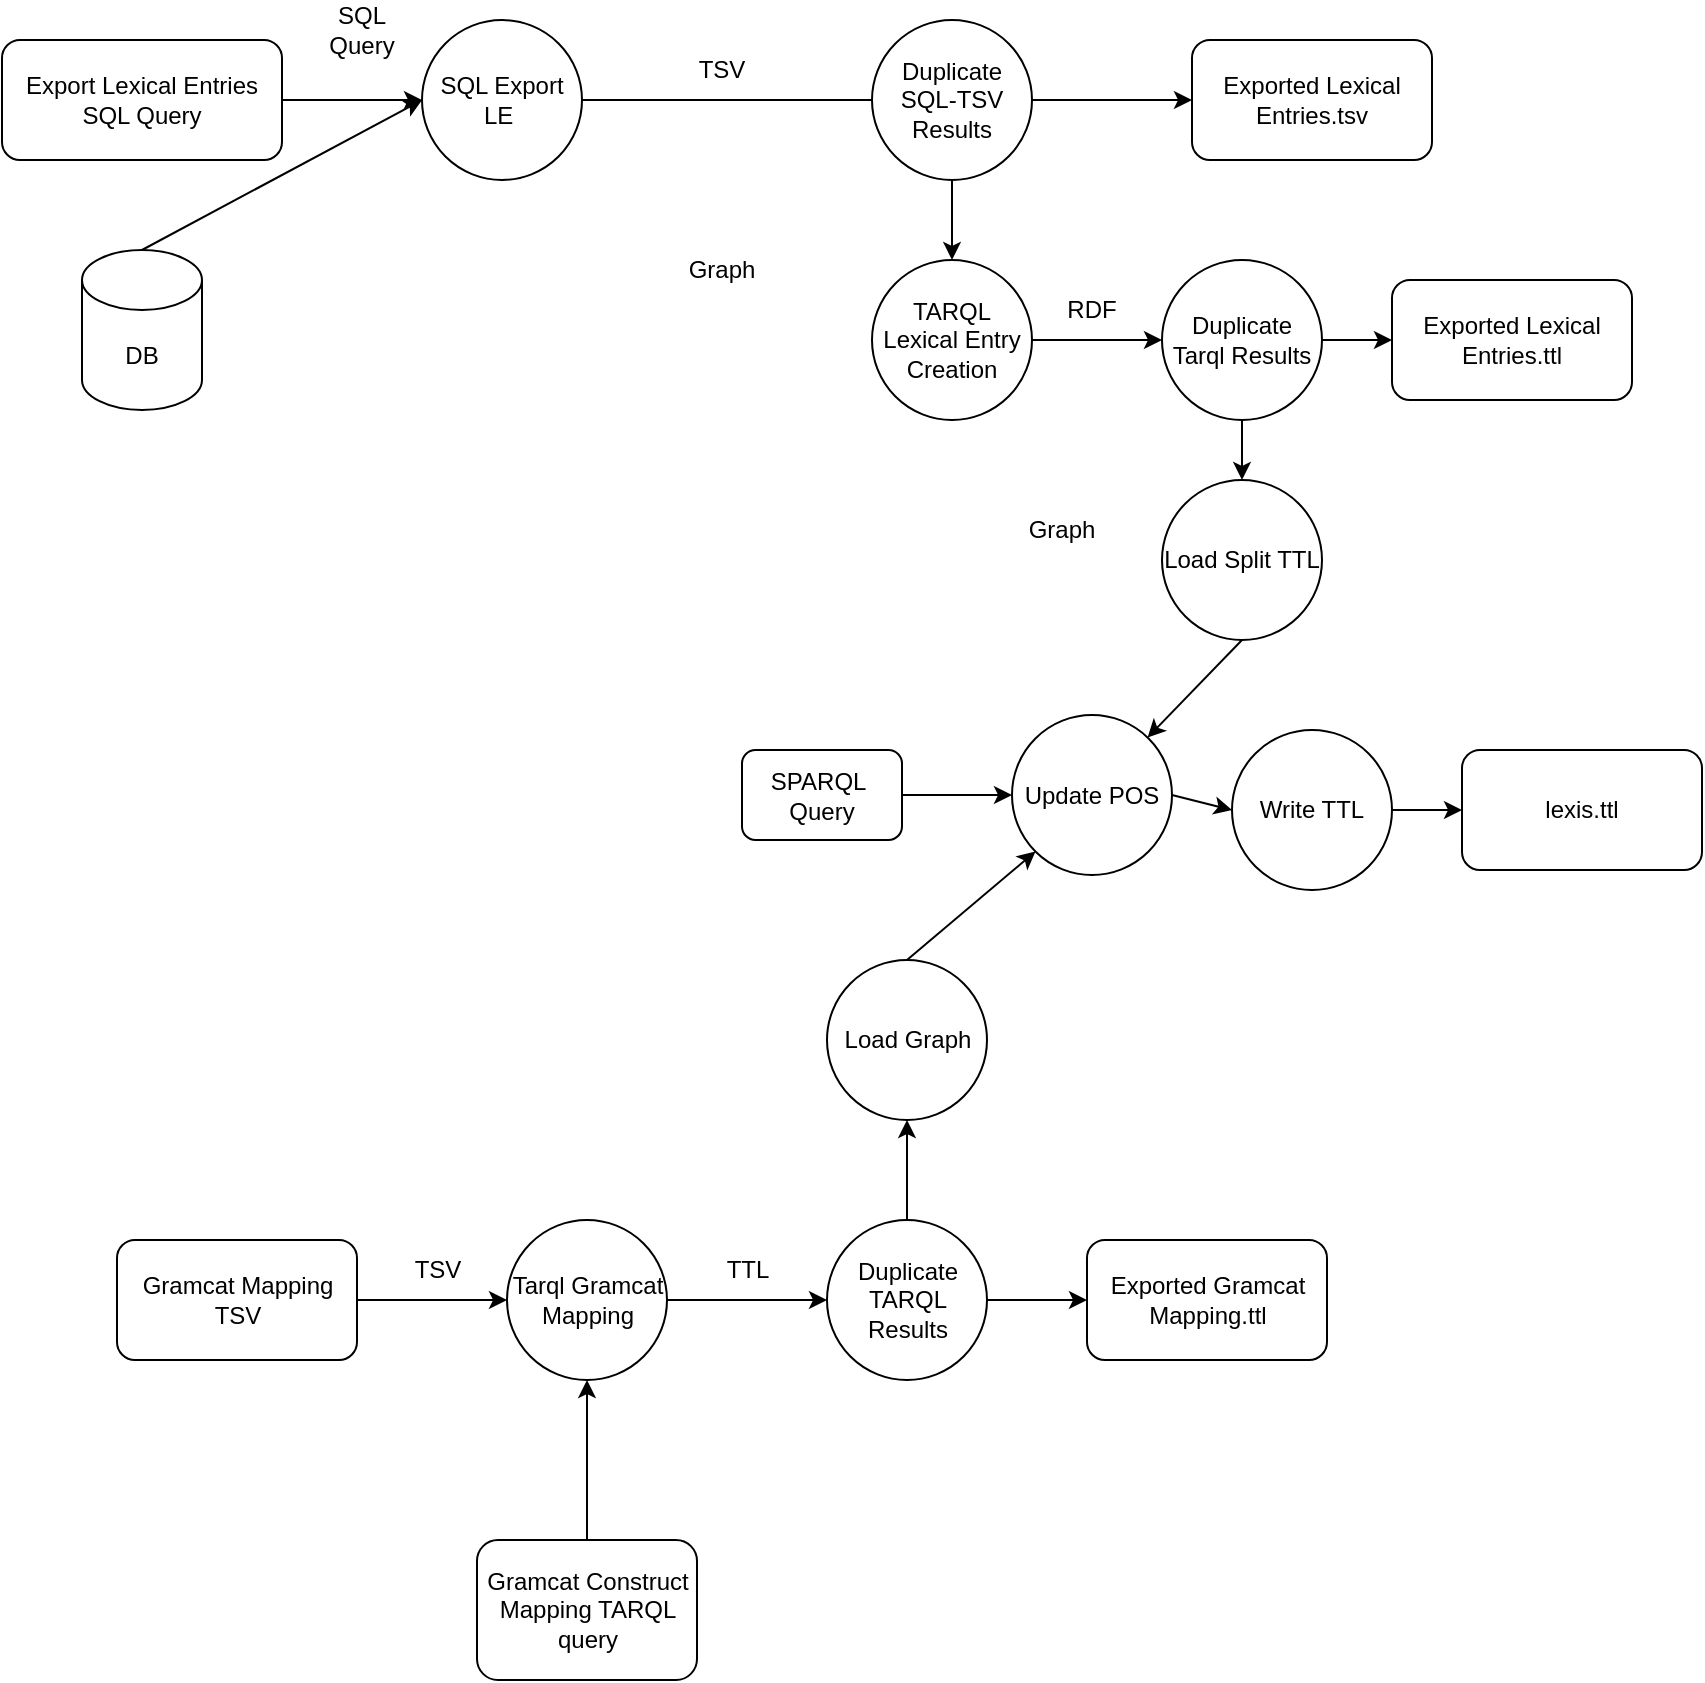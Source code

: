 <mxfile version="18.1.3" type="device"><diagram id="C5RBs43oDa-KdzZeNtuy" name="Page-1"><mxGraphModel dx="1422" dy="881" grid="1" gridSize="10" guides="1" tooltips="1" connect="1" arrows="1" fold="1" page="1" pageScale="1" pageWidth="827" pageHeight="1169" math="0" shadow="0"><root><mxCell id="WIyWlLk6GJQsqaUBKTNV-0"/><mxCell id="WIyWlLk6GJQsqaUBKTNV-1" parent="WIyWlLk6GJQsqaUBKTNV-0"/><mxCell id="Vn_h_MoExx-qiumS3Dcx-4" value="SQL Export LE&amp;nbsp;" style="ellipse;whiteSpace=wrap;html=1;aspect=fixed;" parent="WIyWlLk6GJQsqaUBKTNV-1" vertex="1"><mxGeometry x="220" y="30" width="80" height="80" as="geometry"/></mxCell><mxCell id="Vn_h_MoExx-qiumS3Dcx-5" value="" style="endArrow=classic;html=1;rounded=0;exitX=1;exitY=0.5;exitDx=0;exitDy=0;entryX=0;entryY=0.5;entryDx=0;entryDy=0;" parent="WIyWlLk6GJQsqaUBKTNV-1" source="Vn_h_MoExx-qiumS3Dcx-33" target="Vn_h_MoExx-qiumS3Dcx-4" edge="1"><mxGeometry width="50" height="50" relative="1" as="geometry"><mxPoint x="130" y="120" as="sourcePoint"/><mxPoint x="220" y="120" as="targetPoint"/></mxGeometry></mxCell><mxCell id="Vn_h_MoExx-qiumS3Dcx-6" value="SQL Query" style="text;html=1;strokeColor=none;fillColor=none;align=center;verticalAlign=middle;whiteSpace=wrap;rounded=0;" parent="WIyWlLk6GJQsqaUBKTNV-1" vertex="1"><mxGeometry x="160" y="20" width="60" height="30" as="geometry"/></mxCell><mxCell id="Vn_h_MoExx-qiumS3Dcx-7" value="Update POS" style="ellipse;whiteSpace=wrap;html=1;aspect=fixed;" parent="WIyWlLk6GJQsqaUBKTNV-1" vertex="1"><mxGeometry x="515" y="377.5" width="80" height="80" as="geometry"/></mxCell><mxCell id="Vn_h_MoExx-qiumS3Dcx-10" value="SPARQL&amp;nbsp; Query" style="rounded=1;whiteSpace=wrap;html=1;" parent="WIyWlLk6GJQsqaUBKTNV-1" vertex="1"><mxGeometry x="380" y="395" width="80" height="45" as="geometry"/></mxCell><mxCell id="Vn_h_MoExx-qiumS3Dcx-11" value="" style="endArrow=classic;html=1;rounded=0;exitX=1;exitY=0.5;exitDx=0;exitDy=0;entryX=0;entryY=0.5;entryDx=0;entryDy=0;" parent="WIyWlLk6GJQsqaUBKTNV-1" source="Vn_h_MoExx-qiumS3Dcx-10" target="Vn_h_MoExx-qiumS3Dcx-7" edge="1"><mxGeometry width="50" height="50" relative="1" as="geometry"><mxPoint x="540" y="220" as="sourcePoint"/><mxPoint x="590" y="170" as="targetPoint"/><Array as="points"/></mxGeometry></mxCell><mxCell id="Vn_h_MoExx-qiumS3Dcx-14" value="Write TTL" style="ellipse;whiteSpace=wrap;html=1;aspect=fixed;" parent="WIyWlLk6GJQsqaUBKTNV-1" vertex="1"><mxGeometry x="625" y="385" width="80" height="80" as="geometry"/></mxCell><mxCell id="Vn_h_MoExx-qiumS3Dcx-15" value="Tarql Gramcat Mapping" style="ellipse;whiteSpace=wrap;html=1;aspect=fixed;" parent="WIyWlLk6GJQsqaUBKTNV-1" vertex="1"><mxGeometry x="262.5" y="630" width="80" height="80" as="geometry"/></mxCell><mxCell id="Vn_h_MoExx-qiumS3Dcx-16" value="" style="endArrow=classic;html=1;rounded=0;exitX=1;exitY=0.5;exitDx=0;exitDy=0;entryX=0;entryY=0.5;entryDx=0;entryDy=0;" parent="WIyWlLk6GJQsqaUBKTNV-1" source="Vn_h_MoExx-qiumS3Dcx-34" target="Vn_h_MoExx-qiumS3Dcx-15" edge="1"><mxGeometry width="50" height="50" relative="1" as="geometry"><mxPoint x="107.5" y="475" as="sourcePoint"/><mxPoint x="567.5" y="315" as="targetPoint"/></mxGeometry></mxCell><mxCell id="Vn_h_MoExx-qiumS3Dcx-17" value="TSV" style="text;html=1;strokeColor=none;fillColor=none;align=center;verticalAlign=middle;whiteSpace=wrap;rounded=0;" parent="WIyWlLk6GJQsqaUBKTNV-1" vertex="1"><mxGeometry x="197.5" y="640" width="60" height="30" as="geometry"/></mxCell><mxCell id="Vn_h_MoExx-qiumS3Dcx-18" value="Gramcat Construct Mapping TARQL query&lt;br&gt;" style="rounded=1;whiteSpace=wrap;html=1;" parent="WIyWlLk6GJQsqaUBKTNV-1" vertex="1"><mxGeometry x="247.5" y="790" width="110" height="70" as="geometry"/></mxCell><mxCell id="Vn_h_MoExx-qiumS3Dcx-19" value="" style="endArrow=classic;html=1;rounded=0;entryX=0.5;entryY=1;entryDx=0;entryDy=0;" parent="WIyWlLk6GJQsqaUBKTNV-1" source="Vn_h_MoExx-qiumS3Dcx-18" target="Vn_h_MoExx-qiumS3Dcx-15" edge="1"><mxGeometry width="50" height="50" relative="1" as="geometry"><mxPoint x="302.5" y="775" as="sourcePoint"/><mxPoint x="632.5" y="630" as="targetPoint"/></mxGeometry></mxCell><mxCell id="Vn_h_MoExx-qiumS3Dcx-20" value="Duplicate TARQL Results" style="ellipse;whiteSpace=wrap;html=1;aspect=fixed;" parent="WIyWlLk6GJQsqaUBKTNV-1" vertex="1"><mxGeometry x="422.5" y="630" width="80" height="80" as="geometry"/></mxCell><mxCell id="Vn_h_MoExx-qiumS3Dcx-22" value="" style="endArrow=classic;html=1;rounded=0;exitX=0.5;exitY=0;exitDx=0;exitDy=0;entryX=0.5;entryY=1;entryDx=0;entryDy=0;" parent="WIyWlLk6GJQsqaUBKTNV-1" source="Vn_h_MoExx-qiumS3Dcx-20" target="Vn_h_MoExx-qiumS3Dcx-40" edge="1"><mxGeometry width="50" height="50" relative="1" as="geometry"><mxPoint x="605" y="465" as="sourcePoint"/><mxPoint x="655" y="415" as="targetPoint"/></mxGeometry></mxCell><mxCell id="Vn_h_MoExx-qiumS3Dcx-24" value="" style="endArrow=classic;html=1;rounded=0;exitX=1;exitY=0.5;exitDx=0;exitDy=0;entryX=0;entryY=0.5;entryDx=0;entryDy=0;" parent="WIyWlLk6GJQsqaUBKTNV-1" source="Vn_h_MoExx-qiumS3Dcx-15" target="Vn_h_MoExx-qiumS3Dcx-20" edge="1"><mxGeometry width="50" height="50" relative="1" as="geometry"><mxPoint x="582.5" y="570" as="sourcePoint"/><mxPoint x="632.5" y="520" as="targetPoint"/></mxGeometry></mxCell><mxCell id="Vn_h_MoExx-qiumS3Dcx-25" value="TTL" style="text;html=1;strokeColor=none;fillColor=none;align=center;verticalAlign=middle;whiteSpace=wrap;rounded=0;" parent="WIyWlLk6GJQsqaUBKTNV-1" vertex="1"><mxGeometry x="352.5" y="640" width="60" height="30" as="geometry"/></mxCell><mxCell id="Vn_h_MoExx-qiumS3Dcx-26" value="" style="endArrow=classic;html=1;rounded=0;" parent="WIyWlLk6GJQsqaUBKTNV-1" source="Vn_h_MoExx-qiumS3Dcx-4" edge="1"><mxGeometry width="50" height="50" relative="1" as="geometry"><mxPoint x="540" y="270" as="sourcePoint"/><mxPoint x="460" y="70" as="targetPoint"/></mxGeometry></mxCell><mxCell id="Vn_h_MoExx-qiumS3Dcx-27" value="" style="endArrow=classic;html=1;rounded=0;entryX=0;entryY=0.5;entryDx=0;entryDy=0;exitX=1;exitY=0.5;exitDx=0;exitDy=0;" parent="WIyWlLk6GJQsqaUBKTNV-1" source="Vn_h_MoExx-qiumS3Dcx-7" target="Vn_h_MoExx-qiumS3Dcx-14" edge="1"><mxGeometry width="50" height="50" relative="1" as="geometry"><mxPoint x="370.726" y="342.99" as="sourcePoint"/><mxPoint x="476.716" y="396.716" as="targetPoint"/></mxGeometry></mxCell><mxCell id="Vn_h_MoExx-qiumS3Dcx-31" value="" style="endArrow=classic;html=1;rounded=0;exitX=1;exitY=0.5;exitDx=0;exitDy=0;entryX=0;entryY=0.5;entryDx=0;entryDy=0;" parent="WIyWlLk6GJQsqaUBKTNV-1" source="Vn_h_MoExx-qiumS3Dcx-14" target="Vn_h_MoExx-qiumS3Dcx-35" edge="1"><mxGeometry width="50" height="50" relative="1" as="geometry"><mxPoint x="415" y="425" as="sourcePoint"/><mxPoint x="775" y="415" as="targetPoint"/></mxGeometry></mxCell><mxCell id="Vn_h_MoExx-qiumS3Dcx-33" value="Export Lexical Entries SQL Query" style="rounded=1;whiteSpace=wrap;html=1;" parent="WIyWlLk6GJQsqaUBKTNV-1" vertex="1"><mxGeometry x="10" y="40" width="140" height="60" as="geometry"/></mxCell><mxCell id="Vn_h_MoExx-qiumS3Dcx-34" value="Gramcat Mapping TSV" style="rounded=1;whiteSpace=wrap;html=1;" parent="WIyWlLk6GJQsqaUBKTNV-1" vertex="1"><mxGeometry x="67.5" y="640" width="120" height="60" as="geometry"/></mxCell><mxCell id="Vn_h_MoExx-qiumS3Dcx-35" value="lexis.ttl" style="rounded=1;whiteSpace=wrap;html=1;" parent="WIyWlLk6GJQsqaUBKTNV-1" vertex="1"><mxGeometry x="740" y="395" width="120" height="60" as="geometry"/></mxCell><mxCell id="Vn_h_MoExx-qiumS3Dcx-36" value="DB" style="shape=cylinder3;whiteSpace=wrap;html=1;boundedLbl=1;backgroundOutline=1;size=15;" parent="WIyWlLk6GJQsqaUBKTNV-1" vertex="1"><mxGeometry x="50" y="145" width="60" height="80" as="geometry"/></mxCell><mxCell id="Vn_h_MoExx-qiumS3Dcx-37" value="" style="endArrow=classic;html=1;rounded=0;exitX=0.5;exitY=0;exitDx=0;exitDy=0;exitPerimeter=0;entryX=0;entryY=0.5;entryDx=0;entryDy=0;" parent="WIyWlLk6GJQsqaUBKTNV-1" source="Vn_h_MoExx-qiumS3Dcx-36" target="Vn_h_MoExx-qiumS3Dcx-4" edge="1"><mxGeometry width="50" height="50" relative="1" as="geometry"><mxPoint x="550" y="310" as="sourcePoint"/><mxPoint x="220" y="120" as="targetPoint"/></mxGeometry></mxCell><mxCell id="Vn_h_MoExx-qiumS3Dcx-38" value="Load Split TTL" style="ellipse;whiteSpace=wrap;html=1;aspect=fixed;" parent="WIyWlLk6GJQsqaUBKTNV-1" vertex="1"><mxGeometry x="590" y="260" width="80" height="80" as="geometry"/></mxCell><mxCell id="Vn_h_MoExx-qiumS3Dcx-39" value="TSV" style="text;html=1;strokeColor=none;fillColor=none;align=center;verticalAlign=middle;whiteSpace=wrap;rounded=0;" parent="WIyWlLk6GJQsqaUBKTNV-1" vertex="1"><mxGeometry x="340" y="40" width="60" height="30" as="geometry"/></mxCell><mxCell id="Vn_h_MoExx-qiumS3Dcx-40" value="Load Graph" style="ellipse;whiteSpace=wrap;html=1;aspect=fixed;" parent="WIyWlLk6GJQsqaUBKTNV-1" vertex="1"><mxGeometry x="422.5" y="500" width="80" height="80" as="geometry"/></mxCell><mxCell id="Vn_h_MoExx-qiumS3Dcx-43" value="" style="endArrow=classic;html=1;rounded=0;exitX=0.5;exitY=1;exitDx=0;exitDy=0;" parent="WIyWlLk6GJQsqaUBKTNV-1" source="Vn_h_MoExx-qiumS3Dcx-38" target="Vn_h_MoExx-qiumS3Dcx-7" edge="1"><mxGeometry width="50" height="50" relative="1" as="geometry"><mxPoint x="350" y="230" as="sourcePoint"/><mxPoint x="400" y="230" as="targetPoint"/></mxGeometry></mxCell><mxCell id="Vn_h_MoExx-qiumS3Dcx-45" value="Exported Gramcat Mapping.ttl" style="rounded=1;whiteSpace=wrap;html=1;" parent="WIyWlLk6GJQsqaUBKTNV-1" vertex="1"><mxGeometry x="552.5" y="640" width="120" height="60" as="geometry"/></mxCell><mxCell id="Vn_h_MoExx-qiumS3Dcx-46" value="" style="endArrow=classic;html=1;rounded=0;exitX=1;exitY=0.5;exitDx=0;exitDy=0;entryX=0;entryY=0.5;entryDx=0;entryDy=0;" parent="WIyWlLk6GJQsqaUBKTNV-1" source="Vn_h_MoExx-qiumS3Dcx-20" target="Vn_h_MoExx-qiumS3Dcx-45" edge="1"><mxGeometry width="50" height="50" relative="1" as="geometry"><mxPoint x="472.5" y="640" as="sourcePoint"/><mxPoint x="472.5" y="555" as="targetPoint"/></mxGeometry></mxCell><mxCell id="Vn_h_MoExx-qiumS3Dcx-48" value="" style="endArrow=classic;html=1;rounded=0;entryX=0;entryY=1;entryDx=0;entryDy=0;exitX=0.5;exitY=0;exitDx=0;exitDy=0;" parent="WIyWlLk6GJQsqaUBKTNV-1" source="Vn_h_MoExx-qiumS3Dcx-40" target="Vn_h_MoExx-qiumS3Dcx-7" edge="1"><mxGeometry width="50" height="50" relative="1" as="geometry"><mxPoint x="695" y="410" as="sourcePoint"/><mxPoint x="775" y="315" as="targetPoint"/></mxGeometry></mxCell><mxCell id="Vn_h_MoExx-qiumS3Dcx-55" value="Graph" style="text;html=1;strokeColor=none;fillColor=none;align=center;verticalAlign=middle;whiteSpace=wrap;rounded=0;" parent="WIyWlLk6GJQsqaUBKTNV-1" vertex="1"><mxGeometry x="510" y="270" width="60" height="30" as="geometry"/></mxCell><mxCell id="Vn_h_MoExx-qiumS3Dcx-57" value="TARQL Lexical Entry Creation&lt;br&gt;" style="ellipse;whiteSpace=wrap;html=1;aspect=fixed;" parent="WIyWlLk6GJQsqaUBKTNV-1" vertex="1"><mxGeometry x="445" y="150" width="80" height="80" as="geometry"/></mxCell><mxCell id="Vn_h_MoExx-qiumS3Dcx-58" value="" style="endArrow=classic;html=1;rounded=0;exitX=0.5;exitY=1;exitDx=0;exitDy=0;entryX=0.5;entryY=0;entryDx=0;entryDy=0;" parent="WIyWlLk6GJQsqaUBKTNV-1" source="Vn_h_MoExx-qiumS3Dcx-60" target="Vn_h_MoExx-qiumS3Dcx-57" edge="1"><mxGeometry width="50" height="50" relative="1" as="geometry"><mxPoint x="550" y="400" as="sourcePoint"/><mxPoint x="600" y="350" as="targetPoint"/></mxGeometry></mxCell><mxCell id="Vn_h_MoExx-qiumS3Dcx-59" value="Graph" style="text;html=1;strokeColor=none;fillColor=none;align=center;verticalAlign=middle;whiteSpace=wrap;rounded=0;" parent="WIyWlLk6GJQsqaUBKTNV-1" vertex="1"><mxGeometry x="340" y="140" width="60" height="30" as="geometry"/></mxCell><mxCell id="Vn_h_MoExx-qiumS3Dcx-60" value="Duplicate SQL-TSV Results" style="ellipse;whiteSpace=wrap;html=1;aspect=fixed;" parent="WIyWlLk6GJQsqaUBKTNV-1" vertex="1"><mxGeometry x="445" y="30" width="80" height="80" as="geometry"/></mxCell><mxCell id="Vn_h_MoExx-qiumS3Dcx-61" value="Exported Lexical Entries.tsv" style="rounded=1;whiteSpace=wrap;html=1;" parent="WIyWlLk6GJQsqaUBKTNV-1" vertex="1"><mxGeometry x="605" y="40" width="120" height="60" as="geometry"/></mxCell><mxCell id="Vn_h_MoExx-qiumS3Dcx-62" value="" style="endArrow=classic;html=1;rounded=0;exitX=1;exitY=0.5;exitDx=0;exitDy=0;entryX=0;entryY=0.5;entryDx=0;entryDy=0;" parent="WIyWlLk6GJQsqaUBKTNV-1" source="Vn_h_MoExx-qiumS3Dcx-60" target="Vn_h_MoExx-qiumS3Dcx-61" edge="1"><mxGeometry width="50" height="50" relative="1" as="geometry"><mxPoint x="640" y="40" as="sourcePoint"/><mxPoint x="640" y="-45" as="targetPoint"/></mxGeometry></mxCell><mxCell id="Vn_h_MoExx-qiumS3Dcx-63" value="" style="endArrow=classic;html=1;rounded=0;exitX=1;exitY=0.5;exitDx=0;exitDy=0;entryX=0;entryY=0.5;entryDx=0;entryDy=0;" parent="WIyWlLk6GJQsqaUBKTNV-1" source="Vn_h_MoExx-qiumS3Dcx-57" target="JKstmhlP9EcBQXds6x_1-1" edge="1"><mxGeometry width="50" height="50" relative="1" as="geometry"><mxPoint x="495" y="120" as="sourcePoint"/><mxPoint x="495" y="170" as="targetPoint"/></mxGeometry></mxCell><mxCell id="JKstmhlP9EcBQXds6x_1-1" value="Duplicate Tarql Results" style="ellipse;whiteSpace=wrap;html=1;aspect=fixed;" vertex="1" parent="WIyWlLk6GJQsqaUBKTNV-1"><mxGeometry x="590" y="150" width="80" height="80" as="geometry"/></mxCell><mxCell id="JKstmhlP9EcBQXds6x_1-2" value="RDF" style="text;html=1;strokeColor=none;fillColor=none;align=center;verticalAlign=middle;whiteSpace=wrap;rounded=0;" vertex="1" parent="WIyWlLk6GJQsqaUBKTNV-1"><mxGeometry x="525" y="160" width="60" height="30" as="geometry"/></mxCell><mxCell id="JKstmhlP9EcBQXds6x_1-3" value="Exported Lexical Entries.ttl" style="rounded=1;whiteSpace=wrap;html=1;" vertex="1" parent="WIyWlLk6GJQsqaUBKTNV-1"><mxGeometry x="705" y="160" width="120" height="60" as="geometry"/></mxCell><mxCell id="JKstmhlP9EcBQXds6x_1-4" value="" style="endArrow=classic;html=1;rounded=0;exitX=1;exitY=0.5;exitDx=0;exitDy=0;entryX=0;entryY=0.5;entryDx=0;entryDy=0;" edge="1" parent="WIyWlLk6GJQsqaUBKTNV-1" source="JKstmhlP9EcBQXds6x_1-1" target="JKstmhlP9EcBQXds6x_1-3"><mxGeometry width="50" height="50" relative="1" as="geometry"><mxPoint x="485" y="342.5" as="sourcePoint"/><mxPoint x="700" y="190" as="targetPoint"/></mxGeometry></mxCell><mxCell id="JKstmhlP9EcBQXds6x_1-5" value="" style="endArrow=classic;html=1;rounded=0;exitX=0.5;exitY=1;exitDx=0;exitDy=0;entryX=0.5;entryY=0;entryDx=0;entryDy=0;" edge="1" parent="WIyWlLk6GJQsqaUBKTNV-1" source="JKstmhlP9EcBQXds6x_1-1" target="Vn_h_MoExx-qiumS3Dcx-38"><mxGeometry width="50" height="50" relative="1" as="geometry"><mxPoint x="680" y="200" as="sourcePoint"/><mxPoint x="715" y="200" as="targetPoint"/></mxGeometry></mxCell></root></mxGraphModel></diagram></mxfile>